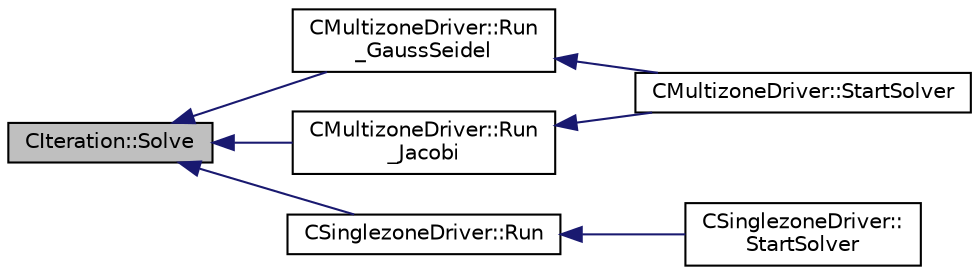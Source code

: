 digraph "CIteration::Solve"
{
  edge [fontname="Helvetica",fontsize="10",labelfontname="Helvetica",labelfontsize="10"];
  node [fontname="Helvetica",fontsize="10",shape=record];
  rankdir="LR";
  Node438 [label="CIteration::Solve",height=0.2,width=0.4,color="black", fillcolor="grey75", style="filled", fontcolor="black"];
  Node438 -> Node439 [dir="back",color="midnightblue",fontsize="10",style="solid",fontname="Helvetica"];
  Node439 [label="CMultizoneDriver::Run\l_GaussSeidel",height=0.2,width=0.4,color="black", fillcolor="white", style="filled",URL="$class_c_multizone_driver.html#a8036223cdbe0c0d4552f17f6bad9189b",tooltip="Run a Block Gauss-Seidel iteration in all physical zones. "];
  Node439 -> Node440 [dir="back",color="midnightblue",fontsize="10",style="solid",fontname="Helvetica"];
  Node440 [label="CMultizoneDriver::StartSolver",height=0.2,width=0.4,color="black", fillcolor="white", style="filled",URL="$class_c_multizone_driver.html#a03cfc000c383ef0d86d34e1c6aef5ff3",tooltip="[Overload] Launch the computation for multizone problems. "];
  Node438 -> Node441 [dir="back",color="midnightblue",fontsize="10",style="solid",fontname="Helvetica"];
  Node441 [label="CMultizoneDriver::Run\l_Jacobi",height=0.2,width=0.4,color="black", fillcolor="white", style="filled",URL="$class_c_multizone_driver.html#a1bf2824daac5a10e8fb7387676eee338",tooltip="Run a Block-Jacobi iteration in all physical zones. "];
  Node441 -> Node440 [dir="back",color="midnightblue",fontsize="10",style="solid",fontname="Helvetica"];
  Node438 -> Node442 [dir="back",color="midnightblue",fontsize="10",style="solid",fontname="Helvetica"];
  Node442 [label="CSinglezoneDriver::Run",height=0.2,width=0.4,color="black", fillcolor="white", style="filled",URL="$class_c_singlezone_driver.html#a5c66ec4693625bff9c2fe224bad78773",tooltip="Run the iteration for ZONE_0. "];
  Node442 -> Node443 [dir="back",color="midnightblue",fontsize="10",style="solid",fontname="Helvetica"];
  Node443 [label="CSinglezoneDriver::\lStartSolver",height=0.2,width=0.4,color="black", fillcolor="white", style="filled",URL="$class_c_singlezone_driver.html#a6eb4215f7ee740a6d5edb798110ce44a",tooltip="[Overload] Launch the computation for single-zone problems. "];
}
